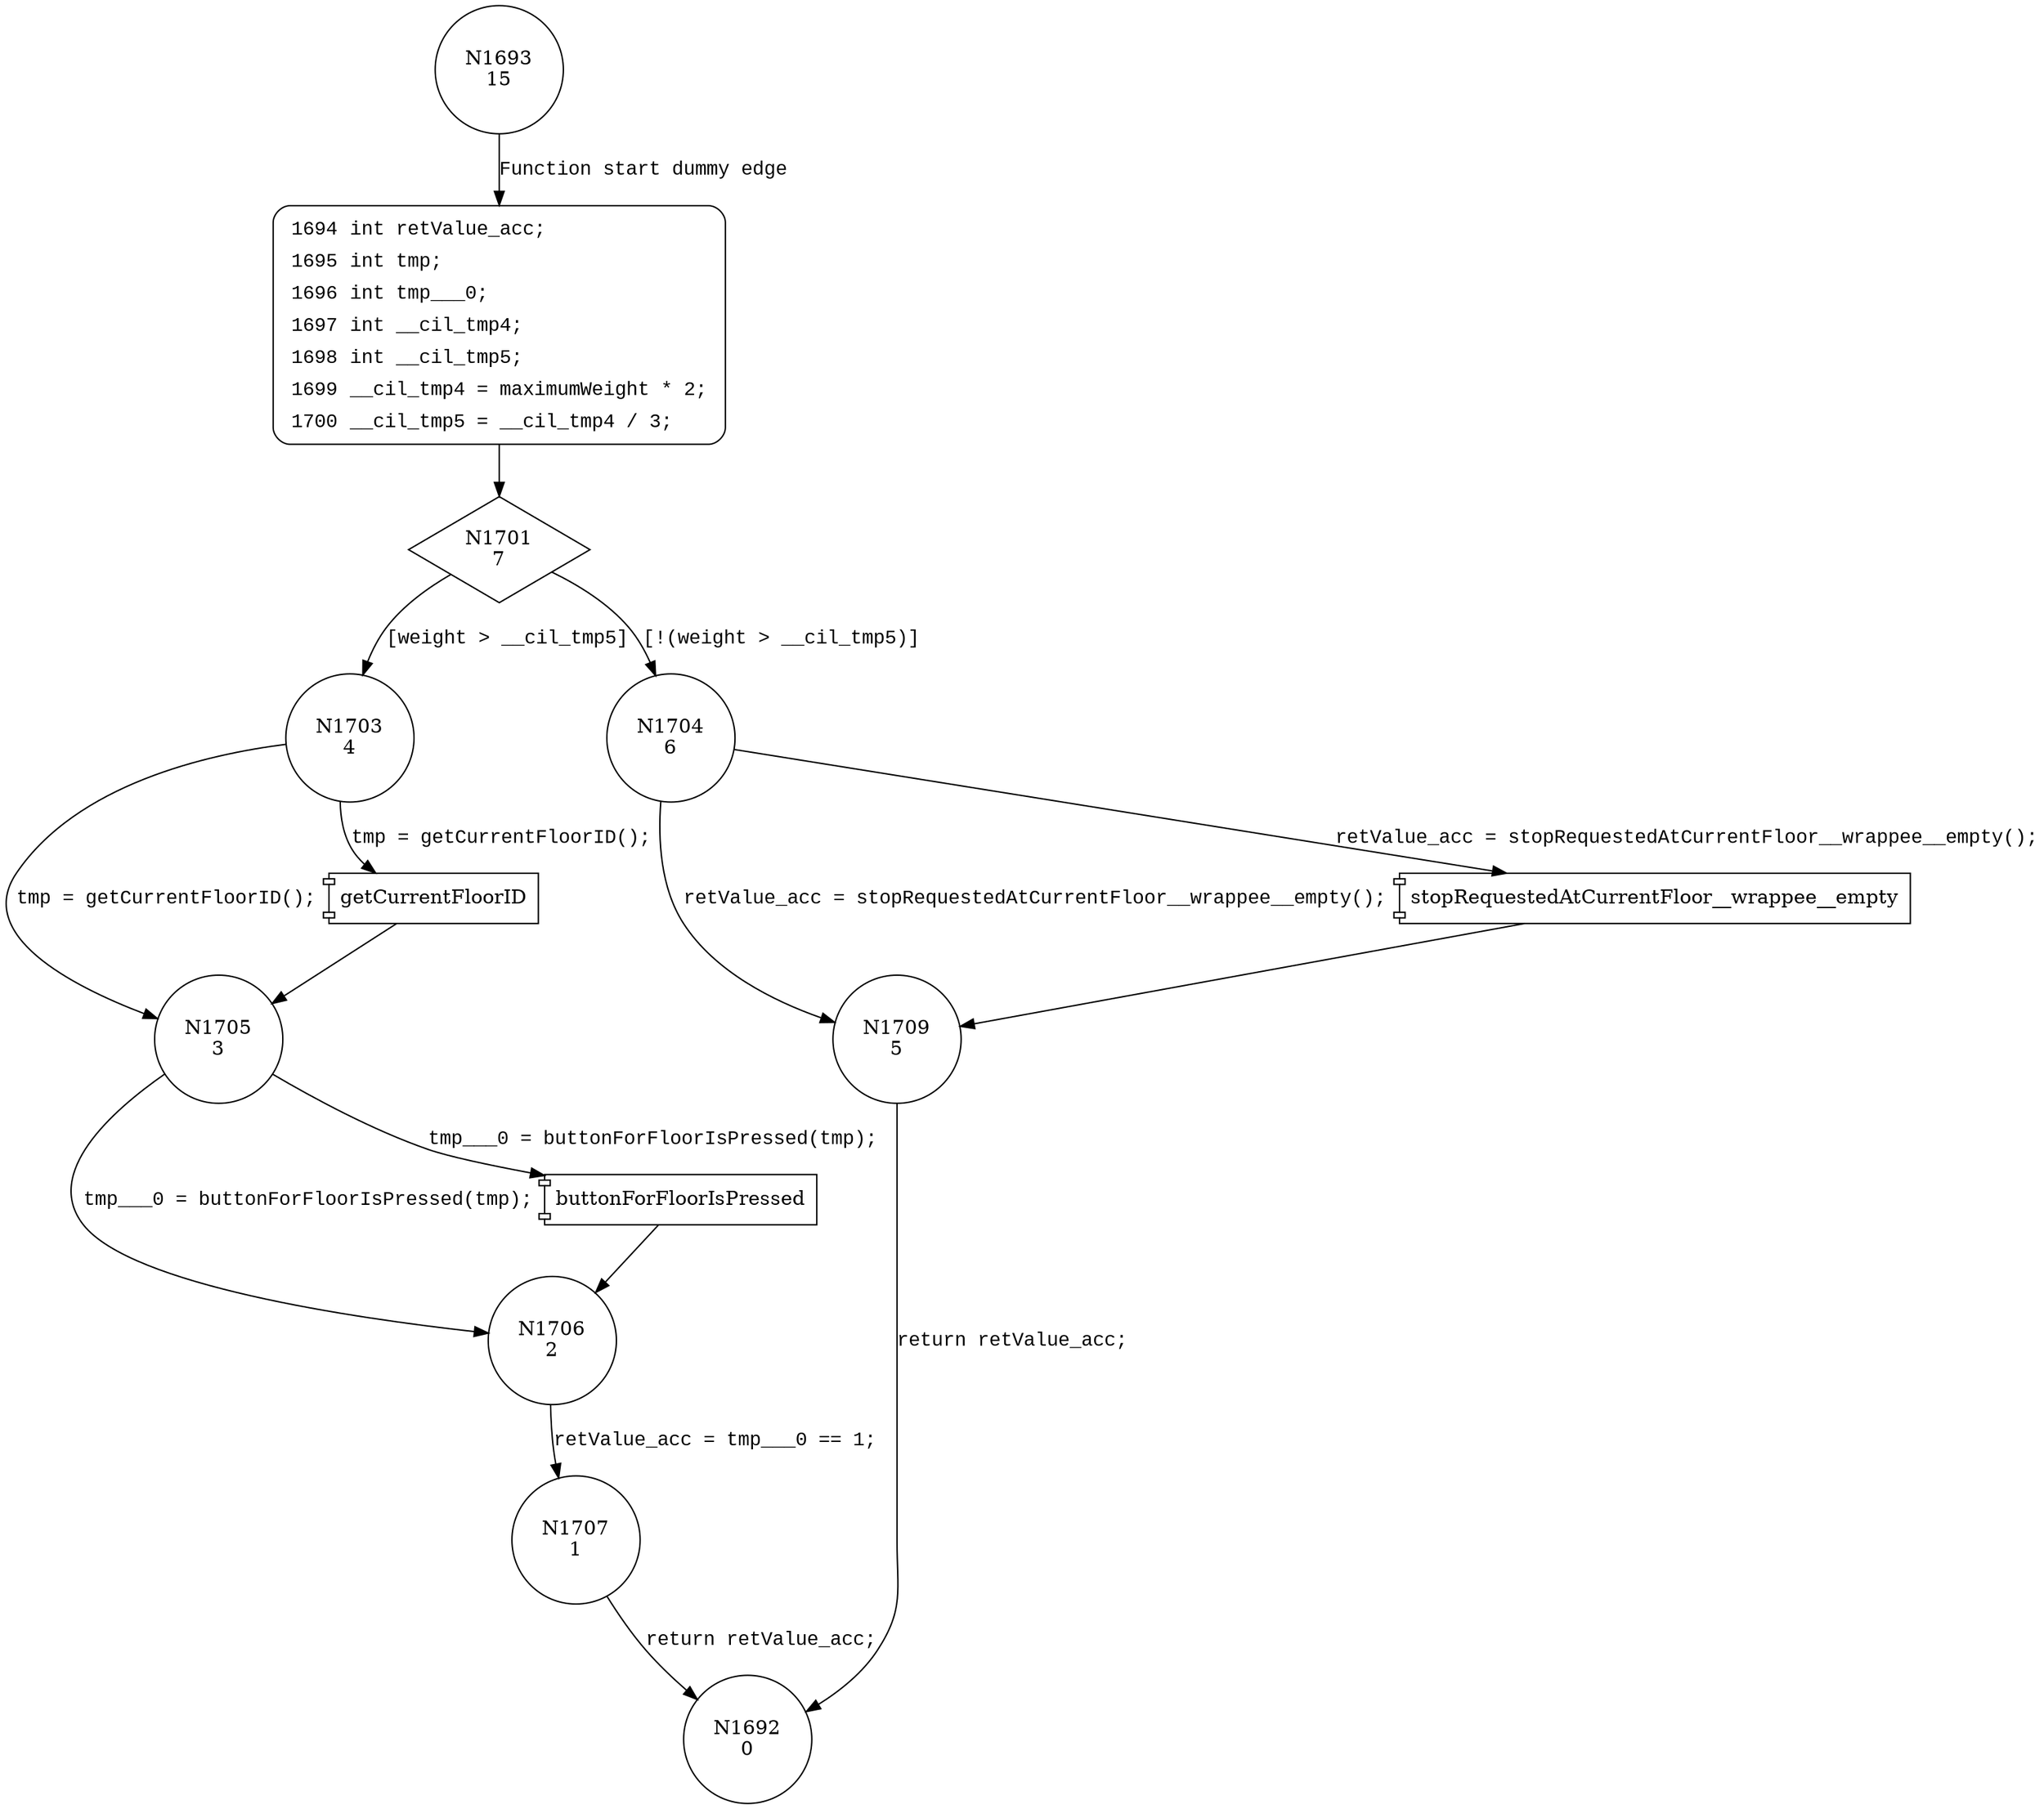 digraph stopRequestedAtCurrentFloor__wrappee__twothirdsfull {
1693 [shape="circle" label="N1693\n15"]
1694 [shape="circle" label="N1694\n14"]
1701 [shape="diamond" label="N1701\n7"]
1703 [shape="circle" label="N1703\n4"]
1704 [shape="circle" label="N1704\n6"]
1709 [shape="circle" label="N1709\n5"]
1692 [shape="circle" label="N1692\n0"]
1705 [shape="circle" label="N1705\n3"]
1706 [shape="circle" label="N1706\n2"]
1707 [shape="circle" label="N1707\n1"]
1694 [style="filled,bold" penwidth="1" fillcolor="white" fontname="Courier New" shape="Mrecord" label=<<table border="0" cellborder="0" cellpadding="3" bgcolor="white"><tr><td align="right">1694</td><td align="left">int retValue_acc;</td></tr><tr><td align="right">1695</td><td align="left">int tmp;</td></tr><tr><td align="right">1696</td><td align="left">int tmp___0;</td></tr><tr><td align="right">1697</td><td align="left">int __cil_tmp4;</td></tr><tr><td align="right">1698</td><td align="left">int __cil_tmp5;</td></tr><tr><td align="right">1699</td><td align="left">__cil_tmp4 = maximumWeight * 2;</td></tr><tr><td align="right">1700</td><td align="left">__cil_tmp5 = __cil_tmp4 / 3;</td></tr></table>>]
1694 -> 1701[label=""]
1693 -> 1694 [label="Function start dummy edge" fontname="Courier New"]
1701 -> 1703 [label="[weight > __cil_tmp5]" fontname="Courier New"]
1701 -> 1704 [label="[!(weight > __cil_tmp5)]" fontname="Courier New"]
100004 [shape="component" label="stopRequestedAtCurrentFloor__wrappee__empty"]
1704 -> 100004 [label="retValue_acc = stopRequestedAtCurrentFloor__wrappee__empty();" fontname="Courier New"]
100004 -> 1709 [label="" fontname="Courier New"]
1704 -> 1709 [label="retValue_acc = stopRequestedAtCurrentFloor__wrappee__empty();" fontname="Courier New"]
1709 -> 1692 [label="return retValue_acc;" fontname="Courier New"]
100005 [shape="component" label="getCurrentFloorID"]
1703 -> 100005 [label="tmp = getCurrentFloorID();" fontname="Courier New"]
100005 -> 1705 [label="" fontname="Courier New"]
1703 -> 1705 [label="tmp = getCurrentFloorID();" fontname="Courier New"]
100006 [shape="component" label="buttonForFloorIsPressed"]
1705 -> 100006 [label="tmp___0 = buttonForFloorIsPressed(tmp);" fontname="Courier New"]
100006 -> 1706 [label="" fontname="Courier New"]
1705 -> 1706 [label="tmp___0 = buttonForFloorIsPressed(tmp);" fontname="Courier New"]
1706 -> 1707 [label="retValue_acc = tmp___0 == 1;" fontname="Courier New"]
1707 -> 1692 [label="return retValue_acc;" fontname="Courier New"]
}